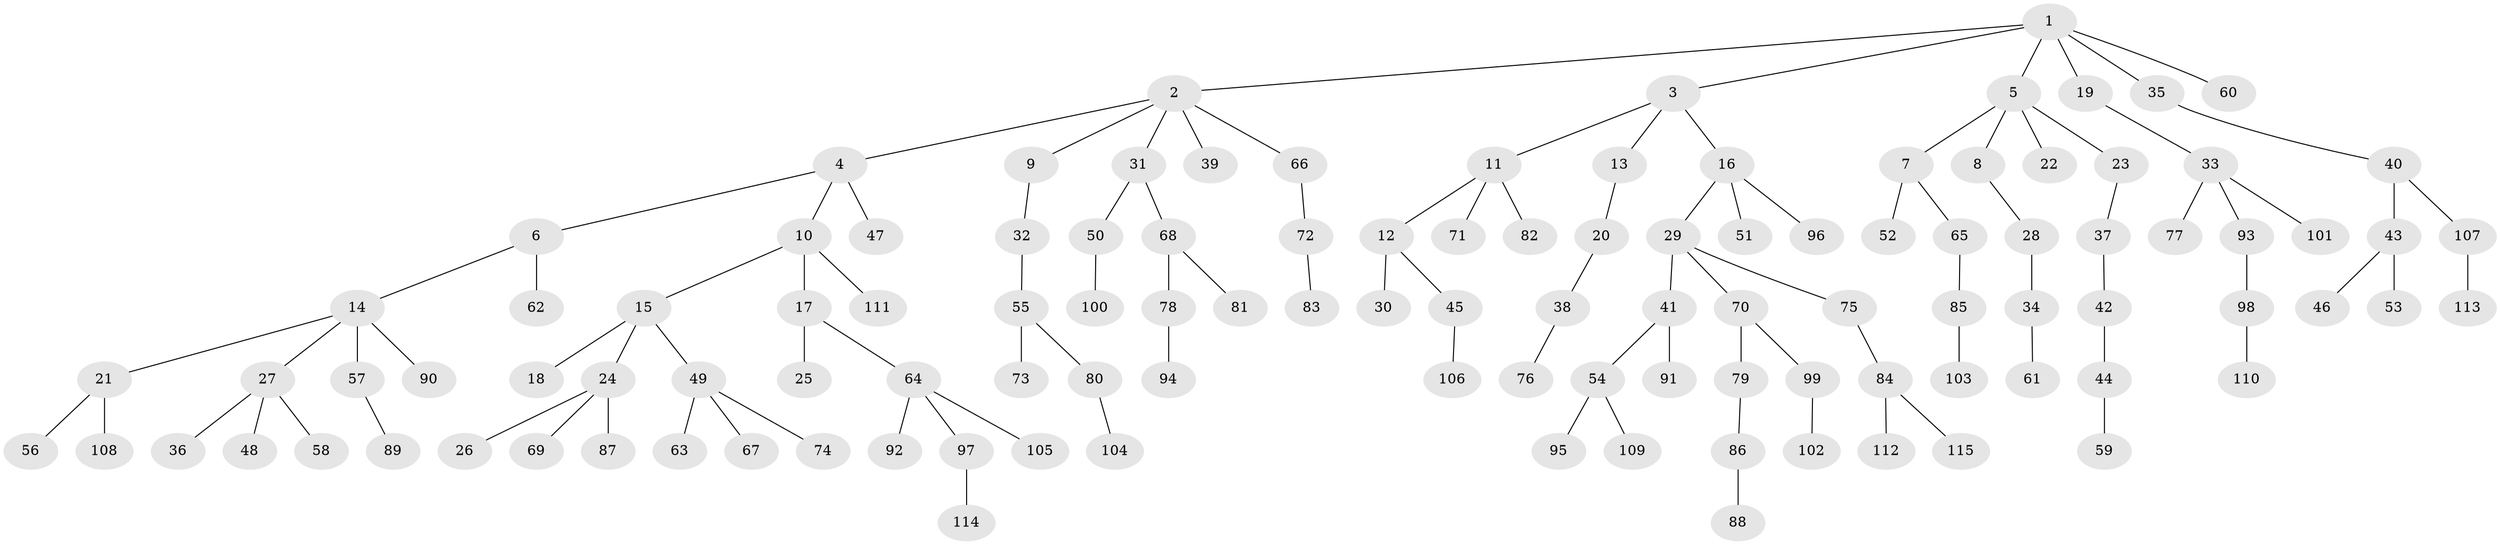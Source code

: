 // Generated by graph-tools (version 1.1) at 2025/52/03/09/25 04:52:46]
// undirected, 115 vertices, 114 edges
graph export_dot {
graph [start="1"]
  node [color=gray90,style=filled];
  1;
  2;
  3;
  4;
  5;
  6;
  7;
  8;
  9;
  10;
  11;
  12;
  13;
  14;
  15;
  16;
  17;
  18;
  19;
  20;
  21;
  22;
  23;
  24;
  25;
  26;
  27;
  28;
  29;
  30;
  31;
  32;
  33;
  34;
  35;
  36;
  37;
  38;
  39;
  40;
  41;
  42;
  43;
  44;
  45;
  46;
  47;
  48;
  49;
  50;
  51;
  52;
  53;
  54;
  55;
  56;
  57;
  58;
  59;
  60;
  61;
  62;
  63;
  64;
  65;
  66;
  67;
  68;
  69;
  70;
  71;
  72;
  73;
  74;
  75;
  76;
  77;
  78;
  79;
  80;
  81;
  82;
  83;
  84;
  85;
  86;
  87;
  88;
  89;
  90;
  91;
  92;
  93;
  94;
  95;
  96;
  97;
  98;
  99;
  100;
  101;
  102;
  103;
  104;
  105;
  106;
  107;
  108;
  109;
  110;
  111;
  112;
  113;
  114;
  115;
  1 -- 2;
  1 -- 3;
  1 -- 5;
  1 -- 19;
  1 -- 35;
  1 -- 60;
  2 -- 4;
  2 -- 9;
  2 -- 31;
  2 -- 39;
  2 -- 66;
  3 -- 11;
  3 -- 13;
  3 -- 16;
  4 -- 6;
  4 -- 10;
  4 -- 47;
  5 -- 7;
  5 -- 8;
  5 -- 22;
  5 -- 23;
  6 -- 14;
  6 -- 62;
  7 -- 52;
  7 -- 65;
  8 -- 28;
  9 -- 32;
  10 -- 15;
  10 -- 17;
  10 -- 111;
  11 -- 12;
  11 -- 71;
  11 -- 82;
  12 -- 30;
  12 -- 45;
  13 -- 20;
  14 -- 21;
  14 -- 27;
  14 -- 57;
  14 -- 90;
  15 -- 18;
  15 -- 24;
  15 -- 49;
  16 -- 29;
  16 -- 51;
  16 -- 96;
  17 -- 25;
  17 -- 64;
  19 -- 33;
  20 -- 38;
  21 -- 56;
  21 -- 108;
  23 -- 37;
  24 -- 26;
  24 -- 69;
  24 -- 87;
  27 -- 36;
  27 -- 48;
  27 -- 58;
  28 -- 34;
  29 -- 41;
  29 -- 70;
  29 -- 75;
  31 -- 50;
  31 -- 68;
  32 -- 55;
  33 -- 77;
  33 -- 93;
  33 -- 101;
  34 -- 61;
  35 -- 40;
  37 -- 42;
  38 -- 76;
  40 -- 43;
  40 -- 107;
  41 -- 54;
  41 -- 91;
  42 -- 44;
  43 -- 46;
  43 -- 53;
  44 -- 59;
  45 -- 106;
  49 -- 63;
  49 -- 67;
  49 -- 74;
  50 -- 100;
  54 -- 95;
  54 -- 109;
  55 -- 73;
  55 -- 80;
  57 -- 89;
  64 -- 92;
  64 -- 97;
  64 -- 105;
  65 -- 85;
  66 -- 72;
  68 -- 78;
  68 -- 81;
  70 -- 79;
  70 -- 99;
  72 -- 83;
  75 -- 84;
  78 -- 94;
  79 -- 86;
  80 -- 104;
  84 -- 112;
  84 -- 115;
  85 -- 103;
  86 -- 88;
  93 -- 98;
  97 -- 114;
  98 -- 110;
  99 -- 102;
  107 -- 113;
}
